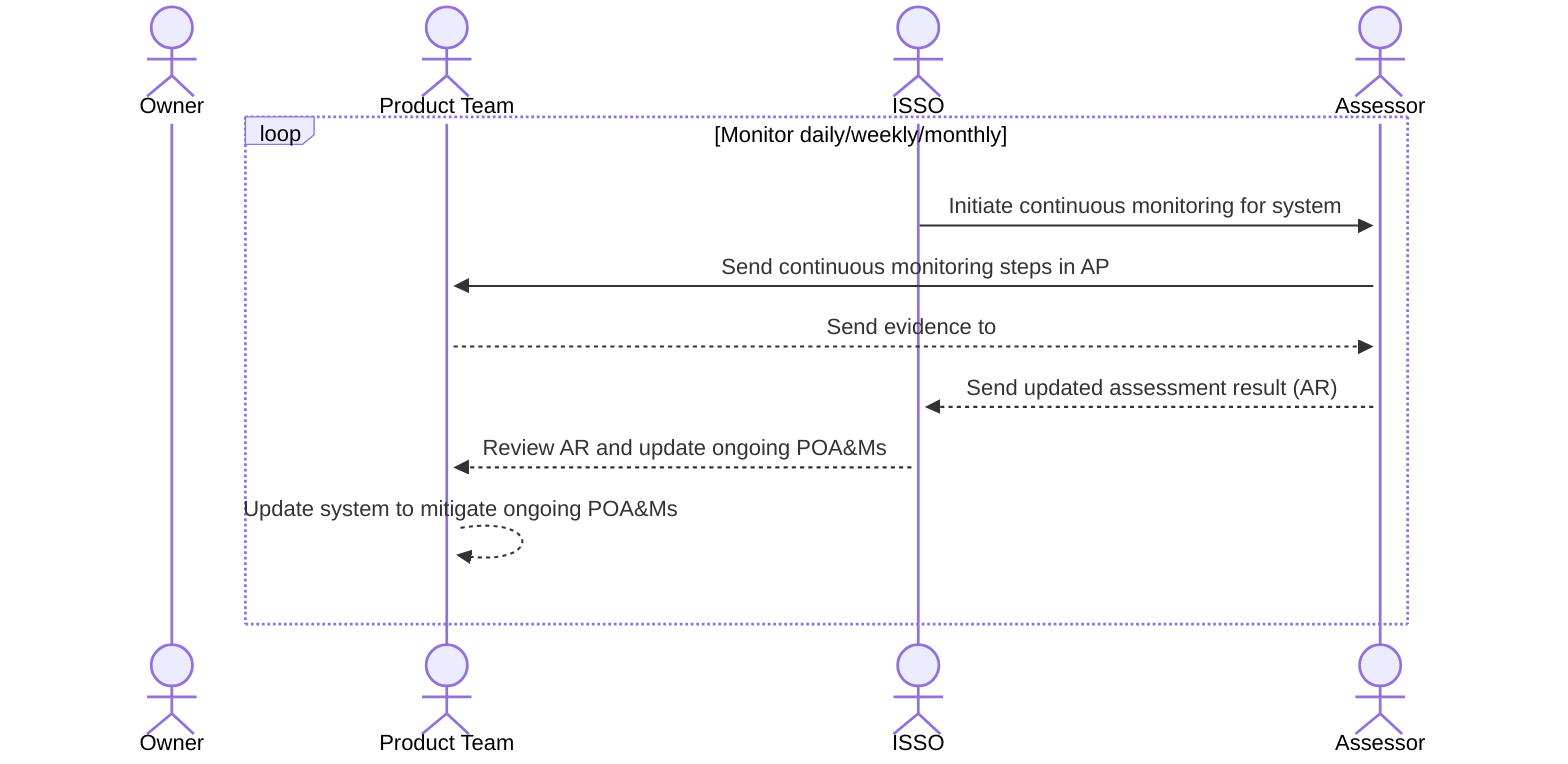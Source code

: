 sequenceDiagram
    actor Owner
    actor Product Team
    actor ISSO
    actor Assessor
    loop Monitor daily/weekly/monthly
        ISSO->>+Assessor: Initiate continuous monitoring for system
        Assessor->>+Product Team: Send continuous monitoring steps in AP
        Product Team-->>+Assessor: Send evidence to 
        Assessor-->>+ISSO: Send updated assessment result (AR)
        ISSO-->>+Product Team: Review AR and update ongoing POA&Ms
        Product Team-->>+Product Team: Update system to mitigate ongoing POA&Ms
    end